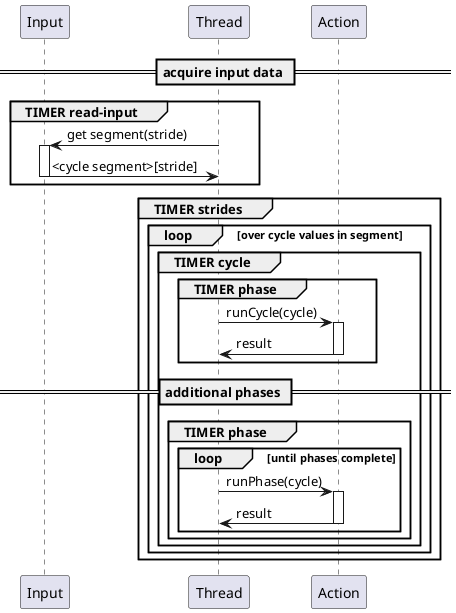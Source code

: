 @startuml

Participant Input as i
Participant Thread as t
Participant Action as a

== acquire input data ==

group TIMER read-input
 t -> i : get segment(stride)
 activate i
 t <- i : <cycle segment>[stride]
 deactivate i
end

group TIMER strides

 loop over cycle values in segment
  group TIMER cycle
   group TIMER phase
    t -> a : runCycle(cycle)
    activate a
    t <- a : result
    deactivate a
   end

== additional phases ==

group TIMER phase
 loop until phases complete
 t -> a : runPhase(cycle)
 activate a
 t <- a : result
 deactivate a
end
end
end
end

end # strides

@enduml